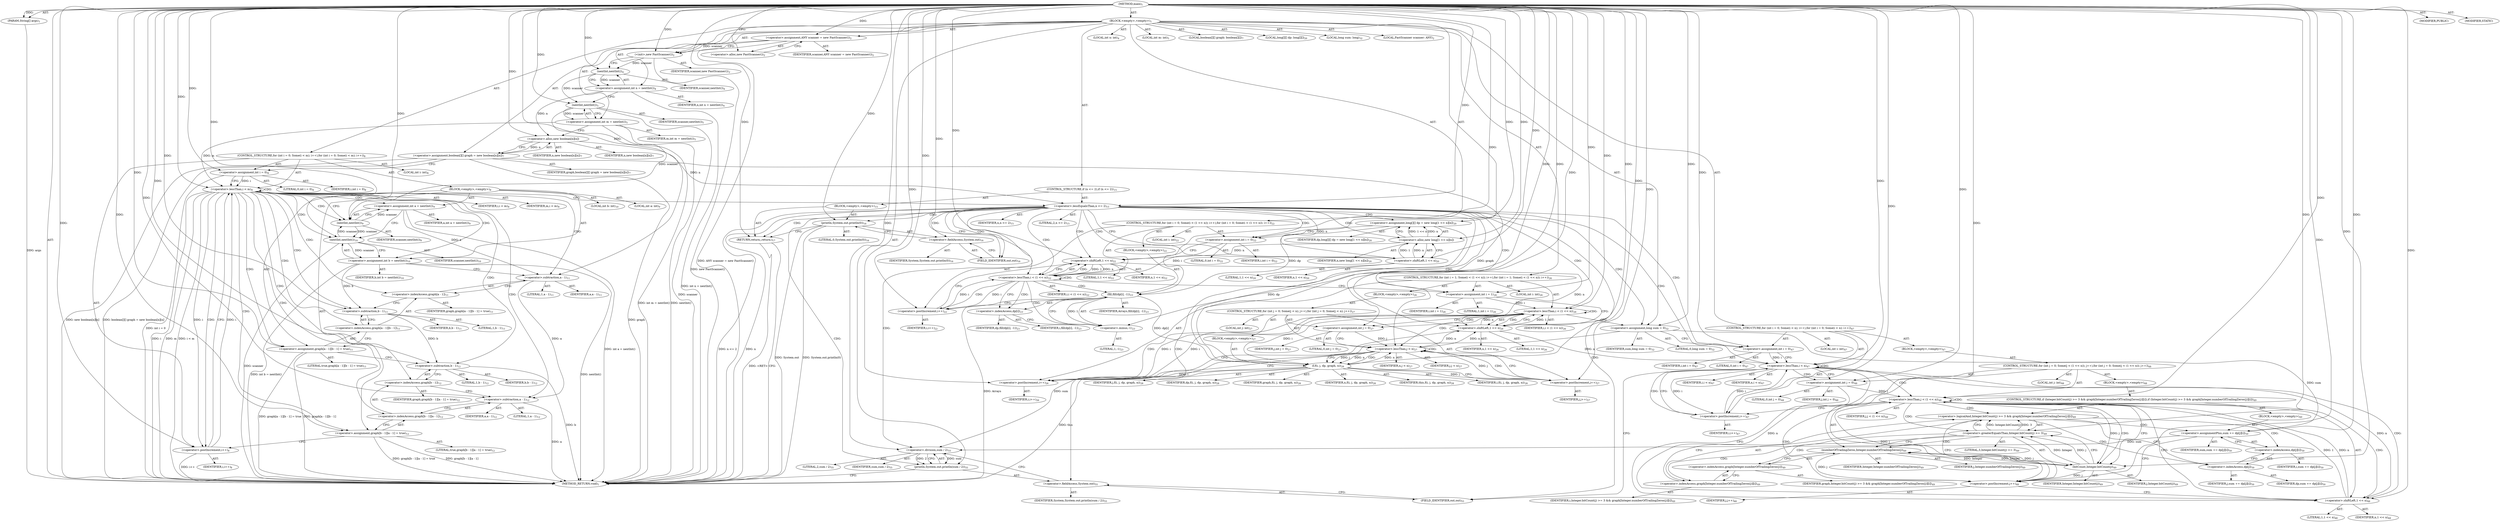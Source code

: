 digraph "main" {  
"19" [label = <(METHOD,main)<SUB>1</SUB>> ]
"20" [label = <(PARAM,String[] args)<SUB>1</SUB>> ]
"21" [label = <(BLOCK,&lt;empty&gt;,&lt;empty&gt;)<SUB>1</SUB>> ]
"4" [label = <(LOCAL,FastScanner scanner: ANY)<SUB>2</SUB>> ]
"22" [label = <(&lt;operator&gt;.assignment,ANY scanner = new FastScanner())<SUB>2</SUB>> ]
"23" [label = <(IDENTIFIER,scanner,ANY scanner = new FastScanner())<SUB>2</SUB>> ]
"24" [label = <(&lt;operator&gt;.alloc,new FastScanner())<SUB>2</SUB>> ]
"25" [label = <(&lt;init&gt;,new FastScanner())<SUB>2</SUB>> ]
"3" [label = <(IDENTIFIER,scanner,new FastScanner())<SUB>2</SUB>> ]
"26" [label = <(LOCAL,int n: int)<SUB>4</SUB>> ]
"27" [label = <(&lt;operator&gt;.assignment,int n = nextInt())<SUB>4</SUB>> ]
"28" [label = <(IDENTIFIER,n,int n = nextInt())<SUB>4</SUB>> ]
"29" [label = <(nextInt,nextInt())<SUB>4</SUB>> ]
"30" [label = <(IDENTIFIER,scanner,nextInt())<SUB>4</SUB>> ]
"31" [label = <(LOCAL,int m: int)<SUB>5</SUB>> ]
"32" [label = <(&lt;operator&gt;.assignment,int m = nextInt())<SUB>5</SUB>> ]
"33" [label = <(IDENTIFIER,m,int m = nextInt())<SUB>5</SUB>> ]
"34" [label = <(nextInt,nextInt())<SUB>5</SUB>> ]
"35" [label = <(IDENTIFIER,scanner,nextInt())<SUB>5</SUB>> ]
"36" [label = <(LOCAL,boolean[][] graph: boolean[][])<SUB>7</SUB>> ]
"37" [label = <(&lt;operator&gt;.assignment,boolean[][] graph = new boolean[n][n])<SUB>7</SUB>> ]
"38" [label = <(IDENTIFIER,graph,boolean[][] graph = new boolean[n][n])<SUB>7</SUB>> ]
"39" [label = <(&lt;operator&gt;.alloc,new boolean[n][n])> ]
"40" [label = <(IDENTIFIER,n,new boolean[n][n])<SUB>7</SUB>> ]
"41" [label = <(IDENTIFIER,n,new boolean[n][n])<SUB>7</SUB>> ]
"42" [label = <(CONTROL_STRUCTURE,for (int i = 0; Some(i &lt; m); i++),for (int i = 0; Some(i &lt; m); i++))<SUB>8</SUB>> ]
"43" [label = <(LOCAL,int i: int)<SUB>8</SUB>> ]
"44" [label = <(&lt;operator&gt;.assignment,int i = 0)<SUB>8</SUB>> ]
"45" [label = <(IDENTIFIER,i,int i = 0)<SUB>8</SUB>> ]
"46" [label = <(LITERAL,0,int i = 0)<SUB>8</SUB>> ]
"47" [label = <(&lt;operator&gt;.lessThan,i &lt; m)<SUB>8</SUB>> ]
"48" [label = <(IDENTIFIER,i,i &lt; m)<SUB>8</SUB>> ]
"49" [label = <(IDENTIFIER,m,i &lt; m)<SUB>8</SUB>> ]
"50" [label = <(&lt;operator&gt;.postIncrement,i++)<SUB>8</SUB>> ]
"51" [label = <(IDENTIFIER,i,i++)<SUB>8</SUB>> ]
"52" [label = <(BLOCK,&lt;empty&gt;,&lt;empty&gt;)<SUB>8</SUB>> ]
"53" [label = <(LOCAL,int a: int)<SUB>9</SUB>> ]
"54" [label = <(&lt;operator&gt;.assignment,int a = nextInt())<SUB>9</SUB>> ]
"55" [label = <(IDENTIFIER,a,int a = nextInt())<SUB>9</SUB>> ]
"56" [label = <(nextInt,nextInt())<SUB>9</SUB>> ]
"57" [label = <(IDENTIFIER,scanner,nextInt())<SUB>9</SUB>> ]
"58" [label = <(LOCAL,int b: int)<SUB>10</SUB>> ]
"59" [label = <(&lt;operator&gt;.assignment,int b = nextInt())<SUB>10</SUB>> ]
"60" [label = <(IDENTIFIER,b,int b = nextInt())<SUB>10</SUB>> ]
"61" [label = <(nextInt,nextInt())<SUB>10</SUB>> ]
"62" [label = <(IDENTIFIER,scanner,nextInt())<SUB>10</SUB>> ]
"63" [label = <(&lt;operator&gt;.assignment,graph[a - 1][b - 1] = true)<SUB>11</SUB>> ]
"64" [label = <(&lt;operator&gt;.indexAccess,graph[a - 1][b - 1])<SUB>11</SUB>> ]
"65" [label = <(&lt;operator&gt;.indexAccess,graph[a - 1])<SUB>11</SUB>> ]
"66" [label = <(IDENTIFIER,graph,graph[a - 1][b - 1] = true)<SUB>11</SUB>> ]
"67" [label = <(&lt;operator&gt;.subtraction,a - 1)<SUB>11</SUB>> ]
"68" [label = <(IDENTIFIER,a,a - 1)<SUB>11</SUB>> ]
"69" [label = <(LITERAL,1,a - 1)<SUB>11</SUB>> ]
"70" [label = <(&lt;operator&gt;.subtraction,b - 1)<SUB>11</SUB>> ]
"71" [label = <(IDENTIFIER,b,b - 1)<SUB>11</SUB>> ]
"72" [label = <(LITERAL,1,b - 1)<SUB>11</SUB>> ]
"73" [label = <(LITERAL,true,graph[a - 1][b - 1] = true)<SUB>11</SUB>> ]
"74" [label = <(&lt;operator&gt;.assignment,graph[b - 1][a - 1] = true)<SUB>12</SUB>> ]
"75" [label = <(&lt;operator&gt;.indexAccess,graph[b - 1][a - 1])<SUB>12</SUB>> ]
"76" [label = <(&lt;operator&gt;.indexAccess,graph[b - 1])<SUB>12</SUB>> ]
"77" [label = <(IDENTIFIER,graph,graph[b - 1][a - 1] = true)<SUB>12</SUB>> ]
"78" [label = <(&lt;operator&gt;.subtraction,b - 1)<SUB>12</SUB>> ]
"79" [label = <(IDENTIFIER,b,b - 1)<SUB>12</SUB>> ]
"80" [label = <(LITERAL,1,b - 1)<SUB>12</SUB>> ]
"81" [label = <(&lt;operator&gt;.subtraction,a - 1)<SUB>12</SUB>> ]
"82" [label = <(IDENTIFIER,a,a - 1)<SUB>12</SUB>> ]
"83" [label = <(LITERAL,1,a - 1)<SUB>12</SUB>> ]
"84" [label = <(LITERAL,true,graph[b - 1][a - 1] = true)<SUB>12</SUB>> ]
"85" [label = <(CONTROL_STRUCTURE,if (n &lt;= 2),if (n &lt;= 2))<SUB>15</SUB>> ]
"86" [label = <(&lt;operator&gt;.lessEqualsThan,n &lt;= 2)<SUB>15</SUB>> ]
"87" [label = <(IDENTIFIER,n,n &lt;= 2)<SUB>15</SUB>> ]
"88" [label = <(LITERAL,2,n &lt;= 2)<SUB>15</SUB>> ]
"89" [label = <(BLOCK,&lt;empty&gt;,&lt;empty&gt;)<SUB>15</SUB>> ]
"90" [label = <(println,System.out.println(0))<SUB>16</SUB>> ]
"91" [label = <(&lt;operator&gt;.fieldAccess,System.out)<SUB>16</SUB>> ]
"92" [label = <(IDENTIFIER,System,System.out.println(0))<SUB>16</SUB>> ]
"93" [label = <(FIELD_IDENTIFIER,out,out)<SUB>16</SUB>> ]
"94" [label = <(LITERAL,0,System.out.println(0))<SUB>16</SUB>> ]
"95" [label = <(RETURN,return;,return;)<SUB>17</SUB>> ]
"96" [label = <(LOCAL,long[][] dp: long[][])<SUB>20</SUB>> ]
"97" [label = <(&lt;operator&gt;.assignment,long[][] dp = new long[1 &lt;&lt; n][n])<SUB>20</SUB>> ]
"98" [label = <(IDENTIFIER,dp,long[][] dp = new long[1 &lt;&lt; n][n])<SUB>20</SUB>> ]
"99" [label = <(&lt;operator&gt;.alloc,new long[1 &lt;&lt; n][n])> ]
"100" [label = <(&lt;operator&gt;.shiftLeft,1 &lt;&lt; n)<SUB>20</SUB>> ]
"101" [label = <(LITERAL,1,1 &lt;&lt; n)<SUB>20</SUB>> ]
"102" [label = <(IDENTIFIER,n,1 &lt;&lt; n)<SUB>20</SUB>> ]
"103" [label = <(IDENTIFIER,n,new long[1 &lt;&lt; n][n])<SUB>20</SUB>> ]
"104" [label = <(CONTROL_STRUCTURE,for (int i = 0; Some(i &lt; (1 &lt;&lt; n)); i++),for (int i = 0; Some(i &lt; (1 &lt;&lt; n)); i++))<SUB>22</SUB>> ]
"105" [label = <(LOCAL,int i: int)<SUB>22</SUB>> ]
"106" [label = <(&lt;operator&gt;.assignment,int i = 0)<SUB>22</SUB>> ]
"107" [label = <(IDENTIFIER,i,int i = 0)<SUB>22</SUB>> ]
"108" [label = <(LITERAL,0,int i = 0)<SUB>22</SUB>> ]
"109" [label = <(&lt;operator&gt;.lessThan,i &lt; (1 &lt;&lt; n))<SUB>22</SUB>> ]
"110" [label = <(IDENTIFIER,i,i &lt; (1 &lt;&lt; n))<SUB>22</SUB>> ]
"111" [label = <(&lt;operator&gt;.shiftLeft,1 &lt;&lt; n)<SUB>22</SUB>> ]
"112" [label = <(LITERAL,1,1 &lt;&lt; n)<SUB>22</SUB>> ]
"113" [label = <(IDENTIFIER,n,1 &lt;&lt; n)<SUB>22</SUB>> ]
"114" [label = <(&lt;operator&gt;.postIncrement,i++)<SUB>22</SUB>> ]
"115" [label = <(IDENTIFIER,i,i++)<SUB>22</SUB>> ]
"116" [label = <(BLOCK,&lt;empty&gt;,&lt;empty&gt;)<SUB>22</SUB>> ]
"117" [label = <(fill,fill(dp[i], -1))<SUB>23</SUB>> ]
"118" [label = <(IDENTIFIER,Arrays,fill(dp[i], -1))<SUB>23</SUB>> ]
"119" [label = <(&lt;operator&gt;.indexAccess,dp[i])<SUB>23</SUB>> ]
"120" [label = <(IDENTIFIER,dp,fill(dp[i], -1))<SUB>23</SUB>> ]
"121" [label = <(IDENTIFIER,i,fill(dp[i], -1))<SUB>23</SUB>> ]
"122" [label = <(&lt;operator&gt;.minus,-1)<SUB>23</SUB>> ]
"123" [label = <(LITERAL,1,-1)<SUB>23</SUB>> ]
"124" [label = <(CONTROL_STRUCTURE,for (int i = 1; Some(i &lt; (1 &lt;&lt; n)); i++),for (int i = 1; Some(i &lt; (1 &lt;&lt; n)); i++))<SUB>26</SUB>> ]
"125" [label = <(LOCAL,int i: int)<SUB>26</SUB>> ]
"126" [label = <(&lt;operator&gt;.assignment,int i = 1)<SUB>26</SUB>> ]
"127" [label = <(IDENTIFIER,i,int i = 1)<SUB>26</SUB>> ]
"128" [label = <(LITERAL,1,int i = 1)<SUB>26</SUB>> ]
"129" [label = <(&lt;operator&gt;.lessThan,i &lt; (1 &lt;&lt; n))<SUB>26</SUB>> ]
"130" [label = <(IDENTIFIER,i,i &lt; (1 &lt;&lt; n))<SUB>26</SUB>> ]
"131" [label = <(&lt;operator&gt;.shiftLeft,1 &lt;&lt; n)<SUB>26</SUB>> ]
"132" [label = <(LITERAL,1,1 &lt;&lt; n)<SUB>26</SUB>> ]
"133" [label = <(IDENTIFIER,n,1 &lt;&lt; n)<SUB>26</SUB>> ]
"134" [label = <(&lt;operator&gt;.postIncrement,i++)<SUB>26</SUB>> ]
"135" [label = <(IDENTIFIER,i,i++)<SUB>26</SUB>> ]
"136" [label = <(BLOCK,&lt;empty&gt;,&lt;empty&gt;)<SUB>26</SUB>> ]
"137" [label = <(CONTROL_STRUCTURE,for (int j = 0; Some(j &lt; n); j++),for (int j = 0; Some(j &lt; n); j++))<SUB>27</SUB>> ]
"138" [label = <(LOCAL,int j: int)<SUB>27</SUB>> ]
"139" [label = <(&lt;operator&gt;.assignment,int j = 0)<SUB>27</SUB>> ]
"140" [label = <(IDENTIFIER,j,int j = 0)<SUB>27</SUB>> ]
"141" [label = <(LITERAL,0,int j = 0)<SUB>27</SUB>> ]
"142" [label = <(&lt;operator&gt;.lessThan,j &lt; n)<SUB>27</SUB>> ]
"143" [label = <(IDENTIFIER,j,j &lt; n)<SUB>27</SUB>> ]
"144" [label = <(IDENTIFIER,n,j &lt; n)<SUB>27</SUB>> ]
"145" [label = <(&lt;operator&gt;.postIncrement,j++)<SUB>27</SUB>> ]
"146" [label = <(IDENTIFIER,j,j++)<SUB>27</SUB>> ]
"147" [label = <(BLOCK,&lt;empty&gt;,&lt;empty&gt;)<SUB>27</SUB>> ]
"148" [label = <(f,f(i, j, dp, graph, n))<SUB>28</SUB>> ]
"149" [label = <(IDENTIFIER,this,f(i, j, dp, graph, n))<SUB>28</SUB>> ]
"150" [label = <(IDENTIFIER,i,f(i, j, dp, graph, n))<SUB>28</SUB>> ]
"151" [label = <(IDENTIFIER,j,f(i, j, dp, graph, n))<SUB>28</SUB>> ]
"152" [label = <(IDENTIFIER,dp,f(i, j, dp, graph, n))<SUB>28</SUB>> ]
"153" [label = <(IDENTIFIER,graph,f(i, j, dp, graph, n))<SUB>28</SUB>> ]
"154" [label = <(IDENTIFIER,n,f(i, j, dp, graph, n))<SUB>28</SUB>> ]
"155" [label = <(LOCAL,long sum: long)<SUB>32</SUB>> ]
"156" [label = <(&lt;operator&gt;.assignment,long sum = 0)<SUB>32</SUB>> ]
"157" [label = <(IDENTIFIER,sum,long sum = 0)<SUB>32</SUB>> ]
"158" [label = <(LITERAL,0,long sum = 0)<SUB>32</SUB>> ]
"159" [label = <(CONTROL_STRUCTURE,for (int i = 0; Some(i &lt; n); i++),for (int i = 0; Some(i &lt; n); i++))<SUB>47</SUB>> ]
"160" [label = <(LOCAL,int i: int)<SUB>47</SUB>> ]
"161" [label = <(&lt;operator&gt;.assignment,int i = 0)<SUB>47</SUB>> ]
"162" [label = <(IDENTIFIER,i,int i = 0)<SUB>47</SUB>> ]
"163" [label = <(LITERAL,0,int i = 0)<SUB>47</SUB>> ]
"164" [label = <(&lt;operator&gt;.lessThan,i &lt; n)<SUB>47</SUB>> ]
"165" [label = <(IDENTIFIER,i,i &lt; n)<SUB>47</SUB>> ]
"166" [label = <(IDENTIFIER,n,i &lt; n)<SUB>47</SUB>> ]
"167" [label = <(&lt;operator&gt;.postIncrement,i++)<SUB>47</SUB>> ]
"168" [label = <(IDENTIFIER,i,i++)<SUB>47</SUB>> ]
"169" [label = <(BLOCK,&lt;empty&gt;,&lt;empty&gt;)<SUB>47</SUB>> ]
"170" [label = <(CONTROL_STRUCTURE,for (int j = 0; Some(j &lt; (1 &lt;&lt; n)); j++),for (int j = 0; Some(j &lt; (1 &lt;&lt; n)); j++))<SUB>48</SUB>> ]
"171" [label = <(LOCAL,int j: int)<SUB>48</SUB>> ]
"172" [label = <(&lt;operator&gt;.assignment,int j = 0)<SUB>48</SUB>> ]
"173" [label = <(IDENTIFIER,j,int j = 0)<SUB>48</SUB>> ]
"174" [label = <(LITERAL,0,int j = 0)<SUB>48</SUB>> ]
"175" [label = <(&lt;operator&gt;.lessThan,j &lt; (1 &lt;&lt; n))<SUB>48</SUB>> ]
"176" [label = <(IDENTIFIER,j,j &lt; (1 &lt;&lt; n))<SUB>48</SUB>> ]
"177" [label = <(&lt;operator&gt;.shiftLeft,1 &lt;&lt; n)<SUB>48</SUB>> ]
"178" [label = <(LITERAL,1,1 &lt;&lt; n)<SUB>48</SUB>> ]
"179" [label = <(IDENTIFIER,n,1 &lt;&lt; n)<SUB>48</SUB>> ]
"180" [label = <(&lt;operator&gt;.postIncrement,j++)<SUB>48</SUB>> ]
"181" [label = <(IDENTIFIER,j,j++)<SUB>48</SUB>> ]
"182" [label = <(BLOCK,&lt;empty&gt;,&lt;empty&gt;)<SUB>48</SUB>> ]
"183" [label = <(CONTROL_STRUCTURE,if (Integer.bitCount(j) &gt;= 3 &amp;&amp; graph[Integer.numberOfTrailingZeros(j)][i]),if (Integer.bitCount(j) &gt;= 3 &amp;&amp; graph[Integer.numberOfTrailingZeros(j)][i]))<SUB>49</SUB>> ]
"184" [label = <(&lt;operator&gt;.logicalAnd,Integer.bitCount(j) &gt;= 3 &amp;&amp; graph[Integer.numberOfTrailingZeros(j)][i])<SUB>49</SUB>> ]
"185" [label = <(&lt;operator&gt;.greaterEqualsThan,Integer.bitCount(j) &gt;= 3)<SUB>49</SUB>> ]
"186" [label = <(bitCount,Integer.bitCount(j))<SUB>49</SUB>> ]
"187" [label = <(IDENTIFIER,Integer,Integer.bitCount(j))<SUB>49</SUB>> ]
"188" [label = <(IDENTIFIER,j,Integer.bitCount(j))<SUB>49</SUB>> ]
"189" [label = <(LITERAL,3,Integer.bitCount(j) &gt;= 3)<SUB>49</SUB>> ]
"190" [label = <(&lt;operator&gt;.indexAccess,graph[Integer.numberOfTrailingZeros(j)][i])<SUB>49</SUB>> ]
"191" [label = <(&lt;operator&gt;.indexAccess,graph[Integer.numberOfTrailingZeros(j)])<SUB>49</SUB>> ]
"192" [label = <(IDENTIFIER,graph,Integer.bitCount(j) &gt;= 3 &amp;&amp; graph[Integer.numberOfTrailingZeros(j)][i])<SUB>49</SUB>> ]
"193" [label = <(numberOfTrailingZeros,Integer.numberOfTrailingZeros(j))<SUB>49</SUB>> ]
"194" [label = <(IDENTIFIER,Integer,Integer.numberOfTrailingZeros(j))<SUB>49</SUB>> ]
"195" [label = <(IDENTIFIER,j,Integer.numberOfTrailingZeros(j))<SUB>49</SUB>> ]
"196" [label = <(IDENTIFIER,i,Integer.bitCount(j) &gt;= 3 &amp;&amp; graph[Integer.numberOfTrailingZeros(j)][i])<SUB>49</SUB>> ]
"197" [label = <(BLOCK,&lt;empty&gt;,&lt;empty&gt;)<SUB>49</SUB>> ]
"198" [label = <(&lt;operator&gt;.assignmentPlus,sum += dp[j][i])<SUB>50</SUB>> ]
"199" [label = <(IDENTIFIER,sum,sum += dp[j][i])<SUB>50</SUB>> ]
"200" [label = <(&lt;operator&gt;.indexAccess,dp[j][i])<SUB>50</SUB>> ]
"201" [label = <(&lt;operator&gt;.indexAccess,dp[j])<SUB>50</SUB>> ]
"202" [label = <(IDENTIFIER,dp,sum += dp[j][i])<SUB>50</SUB>> ]
"203" [label = <(IDENTIFIER,j,sum += dp[j][i])<SUB>50</SUB>> ]
"204" [label = <(IDENTIFIER,i,sum += dp[j][i])<SUB>50</SUB>> ]
"205" [label = <(println,System.out.println(sum / 2))<SUB>55</SUB>> ]
"206" [label = <(&lt;operator&gt;.fieldAccess,System.out)<SUB>55</SUB>> ]
"207" [label = <(IDENTIFIER,System,System.out.println(sum / 2))<SUB>55</SUB>> ]
"208" [label = <(FIELD_IDENTIFIER,out,out)<SUB>55</SUB>> ]
"209" [label = <(&lt;operator&gt;.division,sum / 2)<SUB>55</SUB>> ]
"210" [label = <(IDENTIFIER,sum,sum / 2)<SUB>55</SUB>> ]
"211" [label = <(LITERAL,2,sum / 2)<SUB>55</SUB>> ]
"212" [label = <(MODIFIER,PUBLIC)> ]
"213" [label = <(MODIFIER,STATIC)> ]
"214" [label = <(METHOD_RETURN,void)<SUB>1</SUB>> ]
  "19" -> "20"  [ label = "AST: "] 
  "19" -> "21"  [ label = "AST: "] 
  "19" -> "212"  [ label = "AST: "] 
  "19" -> "213"  [ label = "AST: "] 
  "19" -> "214"  [ label = "AST: "] 
  "21" -> "4"  [ label = "AST: "] 
  "21" -> "22"  [ label = "AST: "] 
  "21" -> "25"  [ label = "AST: "] 
  "21" -> "26"  [ label = "AST: "] 
  "21" -> "27"  [ label = "AST: "] 
  "21" -> "31"  [ label = "AST: "] 
  "21" -> "32"  [ label = "AST: "] 
  "21" -> "36"  [ label = "AST: "] 
  "21" -> "37"  [ label = "AST: "] 
  "21" -> "42"  [ label = "AST: "] 
  "21" -> "85"  [ label = "AST: "] 
  "21" -> "96"  [ label = "AST: "] 
  "21" -> "97"  [ label = "AST: "] 
  "21" -> "104"  [ label = "AST: "] 
  "21" -> "124"  [ label = "AST: "] 
  "21" -> "155"  [ label = "AST: "] 
  "21" -> "156"  [ label = "AST: "] 
  "21" -> "159"  [ label = "AST: "] 
  "21" -> "205"  [ label = "AST: "] 
  "22" -> "23"  [ label = "AST: "] 
  "22" -> "24"  [ label = "AST: "] 
  "25" -> "3"  [ label = "AST: "] 
  "27" -> "28"  [ label = "AST: "] 
  "27" -> "29"  [ label = "AST: "] 
  "29" -> "30"  [ label = "AST: "] 
  "32" -> "33"  [ label = "AST: "] 
  "32" -> "34"  [ label = "AST: "] 
  "34" -> "35"  [ label = "AST: "] 
  "37" -> "38"  [ label = "AST: "] 
  "37" -> "39"  [ label = "AST: "] 
  "39" -> "40"  [ label = "AST: "] 
  "39" -> "41"  [ label = "AST: "] 
  "42" -> "43"  [ label = "AST: "] 
  "42" -> "44"  [ label = "AST: "] 
  "42" -> "47"  [ label = "AST: "] 
  "42" -> "50"  [ label = "AST: "] 
  "42" -> "52"  [ label = "AST: "] 
  "44" -> "45"  [ label = "AST: "] 
  "44" -> "46"  [ label = "AST: "] 
  "47" -> "48"  [ label = "AST: "] 
  "47" -> "49"  [ label = "AST: "] 
  "50" -> "51"  [ label = "AST: "] 
  "52" -> "53"  [ label = "AST: "] 
  "52" -> "54"  [ label = "AST: "] 
  "52" -> "58"  [ label = "AST: "] 
  "52" -> "59"  [ label = "AST: "] 
  "52" -> "63"  [ label = "AST: "] 
  "52" -> "74"  [ label = "AST: "] 
  "54" -> "55"  [ label = "AST: "] 
  "54" -> "56"  [ label = "AST: "] 
  "56" -> "57"  [ label = "AST: "] 
  "59" -> "60"  [ label = "AST: "] 
  "59" -> "61"  [ label = "AST: "] 
  "61" -> "62"  [ label = "AST: "] 
  "63" -> "64"  [ label = "AST: "] 
  "63" -> "73"  [ label = "AST: "] 
  "64" -> "65"  [ label = "AST: "] 
  "64" -> "70"  [ label = "AST: "] 
  "65" -> "66"  [ label = "AST: "] 
  "65" -> "67"  [ label = "AST: "] 
  "67" -> "68"  [ label = "AST: "] 
  "67" -> "69"  [ label = "AST: "] 
  "70" -> "71"  [ label = "AST: "] 
  "70" -> "72"  [ label = "AST: "] 
  "74" -> "75"  [ label = "AST: "] 
  "74" -> "84"  [ label = "AST: "] 
  "75" -> "76"  [ label = "AST: "] 
  "75" -> "81"  [ label = "AST: "] 
  "76" -> "77"  [ label = "AST: "] 
  "76" -> "78"  [ label = "AST: "] 
  "78" -> "79"  [ label = "AST: "] 
  "78" -> "80"  [ label = "AST: "] 
  "81" -> "82"  [ label = "AST: "] 
  "81" -> "83"  [ label = "AST: "] 
  "85" -> "86"  [ label = "AST: "] 
  "85" -> "89"  [ label = "AST: "] 
  "86" -> "87"  [ label = "AST: "] 
  "86" -> "88"  [ label = "AST: "] 
  "89" -> "90"  [ label = "AST: "] 
  "89" -> "95"  [ label = "AST: "] 
  "90" -> "91"  [ label = "AST: "] 
  "90" -> "94"  [ label = "AST: "] 
  "91" -> "92"  [ label = "AST: "] 
  "91" -> "93"  [ label = "AST: "] 
  "97" -> "98"  [ label = "AST: "] 
  "97" -> "99"  [ label = "AST: "] 
  "99" -> "100"  [ label = "AST: "] 
  "99" -> "103"  [ label = "AST: "] 
  "100" -> "101"  [ label = "AST: "] 
  "100" -> "102"  [ label = "AST: "] 
  "104" -> "105"  [ label = "AST: "] 
  "104" -> "106"  [ label = "AST: "] 
  "104" -> "109"  [ label = "AST: "] 
  "104" -> "114"  [ label = "AST: "] 
  "104" -> "116"  [ label = "AST: "] 
  "106" -> "107"  [ label = "AST: "] 
  "106" -> "108"  [ label = "AST: "] 
  "109" -> "110"  [ label = "AST: "] 
  "109" -> "111"  [ label = "AST: "] 
  "111" -> "112"  [ label = "AST: "] 
  "111" -> "113"  [ label = "AST: "] 
  "114" -> "115"  [ label = "AST: "] 
  "116" -> "117"  [ label = "AST: "] 
  "117" -> "118"  [ label = "AST: "] 
  "117" -> "119"  [ label = "AST: "] 
  "117" -> "122"  [ label = "AST: "] 
  "119" -> "120"  [ label = "AST: "] 
  "119" -> "121"  [ label = "AST: "] 
  "122" -> "123"  [ label = "AST: "] 
  "124" -> "125"  [ label = "AST: "] 
  "124" -> "126"  [ label = "AST: "] 
  "124" -> "129"  [ label = "AST: "] 
  "124" -> "134"  [ label = "AST: "] 
  "124" -> "136"  [ label = "AST: "] 
  "126" -> "127"  [ label = "AST: "] 
  "126" -> "128"  [ label = "AST: "] 
  "129" -> "130"  [ label = "AST: "] 
  "129" -> "131"  [ label = "AST: "] 
  "131" -> "132"  [ label = "AST: "] 
  "131" -> "133"  [ label = "AST: "] 
  "134" -> "135"  [ label = "AST: "] 
  "136" -> "137"  [ label = "AST: "] 
  "137" -> "138"  [ label = "AST: "] 
  "137" -> "139"  [ label = "AST: "] 
  "137" -> "142"  [ label = "AST: "] 
  "137" -> "145"  [ label = "AST: "] 
  "137" -> "147"  [ label = "AST: "] 
  "139" -> "140"  [ label = "AST: "] 
  "139" -> "141"  [ label = "AST: "] 
  "142" -> "143"  [ label = "AST: "] 
  "142" -> "144"  [ label = "AST: "] 
  "145" -> "146"  [ label = "AST: "] 
  "147" -> "148"  [ label = "AST: "] 
  "148" -> "149"  [ label = "AST: "] 
  "148" -> "150"  [ label = "AST: "] 
  "148" -> "151"  [ label = "AST: "] 
  "148" -> "152"  [ label = "AST: "] 
  "148" -> "153"  [ label = "AST: "] 
  "148" -> "154"  [ label = "AST: "] 
  "156" -> "157"  [ label = "AST: "] 
  "156" -> "158"  [ label = "AST: "] 
  "159" -> "160"  [ label = "AST: "] 
  "159" -> "161"  [ label = "AST: "] 
  "159" -> "164"  [ label = "AST: "] 
  "159" -> "167"  [ label = "AST: "] 
  "159" -> "169"  [ label = "AST: "] 
  "161" -> "162"  [ label = "AST: "] 
  "161" -> "163"  [ label = "AST: "] 
  "164" -> "165"  [ label = "AST: "] 
  "164" -> "166"  [ label = "AST: "] 
  "167" -> "168"  [ label = "AST: "] 
  "169" -> "170"  [ label = "AST: "] 
  "170" -> "171"  [ label = "AST: "] 
  "170" -> "172"  [ label = "AST: "] 
  "170" -> "175"  [ label = "AST: "] 
  "170" -> "180"  [ label = "AST: "] 
  "170" -> "182"  [ label = "AST: "] 
  "172" -> "173"  [ label = "AST: "] 
  "172" -> "174"  [ label = "AST: "] 
  "175" -> "176"  [ label = "AST: "] 
  "175" -> "177"  [ label = "AST: "] 
  "177" -> "178"  [ label = "AST: "] 
  "177" -> "179"  [ label = "AST: "] 
  "180" -> "181"  [ label = "AST: "] 
  "182" -> "183"  [ label = "AST: "] 
  "183" -> "184"  [ label = "AST: "] 
  "183" -> "197"  [ label = "AST: "] 
  "184" -> "185"  [ label = "AST: "] 
  "184" -> "190"  [ label = "AST: "] 
  "185" -> "186"  [ label = "AST: "] 
  "185" -> "189"  [ label = "AST: "] 
  "186" -> "187"  [ label = "AST: "] 
  "186" -> "188"  [ label = "AST: "] 
  "190" -> "191"  [ label = "AST: "] 
  "190" -> "196"  [ label = "AST: "] 
  "191" -> "192"  [ label = "AST: "] 
  "191" -> "193"  [ label = "AST: "] 
  "193" -> "194"  [ label = "AST: "] 
  "193" -> "195"  [ label = "AST: "] 
  "197" -> "198"  [ label = "AST: "] 
  "198" -> "199"  [ label = "AST: "] 
  "198" -> "200"  [ label = "AST: "] 
  "200" -> "201"  [ label = "AST: "] 
  "200" -> "204"  [ label = "AST: "] 
  "201" -> "202"  [ label = "AST: "] 
  "201" -> "203"  [ label = "AST: "] 
  "205" -> "206"  [ label = "AST: "] 
  "205" -> "209"  [ label = "AST: "] 
  "206" -> "207"  [ label = "AST: "] 
  "206" -> "208"  [ label = "AST: "] 
  "209" -> "210"  [ label = "AST: "] 
  "209" -> "211"  [ label = "AST: "] 
  "22" -> "25"  [ label = "CFG: "] 
  "25" -> "29"  [ label = "CFG: "] 
  "27" -> "34"  [ label = "CFG: "] 
  "32" -> "39"  [ label = "CFG: "] 
  "37" -> "44"  [ label = "CFG: "] 
  "97" -> "106"  [ label = "CFG: "] 
  "156" -> "161"  [ label = "CFG: "] 
  "205" -> "214"  [ label = "CFG: "] 
  "24" -> "22"  [ label = "CFG: "] 
  "29" -> "27"  [ label = "CFG: "] 
  "34" -> "32"  [ label = "CFG: "] 
  "39" -> "37"  [ label = "CFG: "] 
  "44" -> "47"  [ label = "CFG: "] 
  "47" -> "56"  [ label = "CFG: "] 
  "47" -> "86"  [ label = "CFG: "] 
  "50" -> "47"  [ label = "CFG: "] 
  "86" -> "93"  [ label = "CFG: "] 
  "86" -> "100"  [ label = "CFG: "] 
  "99" -> "97"  [ label = "CFG: "] 
  "106" -> "111"  [ label = "CFG: "] 
  "109" -> "119"  [ label = "CFG: "] 
  "109" -> "126"  [ label = "CFG: "] 
  "114" -> "111"  [ label = "CFG: "] 
  "126" -> "131"  [ label = "CFG: "] 
  "129" -> "139"  [ label = "CFG: "] 
  "129" -> "156"  [ label = "CFG: "] 
  "134" -> "131"  [ label = "CFG: "] 
  "161" -> "164"  [ label = "CFG: "] 
  "164" -> "172"  [ label = "CFG: "] 
  "164" -> "208"  [ label = "CFG: "] 
  "167" -> "164"  [ label = "CFG: "] 
  "206" -> "209"  [ label = "CFG: "] 
  "209" -> "205"  [ label = "CFG: "] 
  "54" -> "61"  [ label = "CFG: "] 
  "59" -> "67"  [ label = "CFG: "] 
  "63" -> "78"  [ label = "CFG: "] 
  "74" -> "50"  [ label = "CFG: "] 
  "90" -> "95"  [ label = "CFG: "] 
  "95" -> "214"  [ label = "CFG: "] 
  "100" -> "99"  [ label = "CFG: "] 
  "111" -> "109"  [ label = "CFG: "] 
  "117" -> "114"  [ label = "CFG: "] 
  "131" -> "129"  [ label = "CFG: "] 
  "208" -> "206"  [ label = "CFG: "] 
  "56" -> "54"  [ label = "CFG: "] 
  "61" -> "59"  [ label = "CFG: "] 
  "64" -> "63"  [ label = "CFG: "] 
  "75" -> "74"  [ label = "CFG: "] 
  "91" -> "90"  [ label = "CFG: "] 
  "119" -> "122"  [ label = "CFG: "] 
  "122" -> "117"  [ label = "CFG: "] 
  "139" -> "142"  [ label = "CFG: "] 
  "142" -> "148"  [ label = "CFG: "] 
  "142" -> "134"  [ label = "CFG: "] 
  "145" -> "142"  [ label = "CFG: "] 
  "172" -> "177"  [ label = "CFG: "] 
  "175" -> "186"  [ label = "CFG: "] 
  "175" -> "167"  [ label = "CFG: "] 
  "180" -> "177"  [ label = "CFG: "] 
  "65" -> "70"  [ label = "CFG: "] 
  "70" -> "64"  [ label = "CFG: "] 
  "76" -> "81"  [ label = "CFG: "] 
  "81" -> "75"  [ label = "CFG: "] 
  "93" -> "91"  [ label = "CFG: "] 
  "148" -> "145"  [ label = "CFG: "] 
  "177" -> "175"  [ label = "CFG: "] 
  "67" -> "65"  [ label = "CFG: "] 
  "78" -> "76"  [ label = "CFG: "] 
  "184" -> "201"  [ label = "CFG: "] 
  "184" -> "180"  [ label = "CFG: "] 
  "185" -> "184"  [ label = "CFG: "] 
  "185" -> "193"  [ label = "CFG: "] 
  "190" -> "184"  [ label = "CFG: "] 
  "198" -> "180"  [ label = "CFG: "] 
  "186" -> "185"  [ label = "CFG: "] 
  "191" -> "190"  [ label = "CFG: "] 
  "200" -> "198"  [ label = "CFG: "] 
  "193" -> "191"  [ label = "CFG: "] 
  "201" -> "200"  [ label = "CFG: "] 
  "19" -> "24"  [ label = "CFG: "] 
  "95" -> "214"  [ label = "DDG: &lt;RET&gt;"] 
  "20" -> "214"  [ label = "DDG: args"] 
  "22" -> "214"  [ label = "DDG: ANY scanner = new FastScanner()"] 
  "25" -> "214"  [ label = "DDG: new FastScanner()"] 
  "27" -> "214"  [ label = "DDG: int n = nextInt()"] 
  "34" -> "214"  [ label = "DDG: scanner"] 
  "32" -> "214"  [ label = "DDG: nextInt()"] 
  "32" -> "214"  [ label = "DDG: int m = nextInt()"] 
  "37" -> "214"  [ label = "DDG: graph"] 
  "37" -> "214"  [ label = "DDG: new boolean[n][n]"] 
  "37" -> "214"  [ label = "DDG: boolean[][] graph = new boolean[n][n]"] 
  "44" -> "214"  [ label = "DDG: int i = 0"] 
  "47" -> "214"  [ label = "DDG: i"] 
  "47" -> "214"  [ label = "DDG: m"] 
  "47" -> "214"  [ label = "DDG: i &lt; m"] 
  "86" -> "214"  [ label = "DDG: n"] 
  "86" -> "214"  [ label = "DDG: n &lt;= 2"] 
  "90" -> "214"  [ label = "DDG: System.out"] 
  "90" -> "214"  [ label = "DDG: System.out.println(0)"] 
  "54" -> "214"  [ label = "DDG: int a = nextInt()"] 
  "61" -> "214"  [ label = "DDG: scanner"] 
  "59" -> "214"  [ label = "DDG: nextInt()"] 
  "59" -> "214"  [ label = "DDG: int b = nextInt()"] 
  "63" -> "214"  [ label = "DDG: graph[a - 1][b - 1]"] 
  "63" -> "214"  [ label = "DDG: graph[a - 1][b - 1] = true"] 
  "78" -> "214"  [ label = "DDG: b"] 
  "81" -> "214"  [ label = "DDG: a"] 
  "74" -> "214"  [ label = "DDG: graph[b - 1][a - 1]"] 
  "74" -> "214"  [ label = "DDG: graph[b - 1][a - 1] = true"] 
  "50" -> "214"  [ label = "DDG: i++"] 
  "148" -> "214"  [ label = "DDG: this"] 
  "117" -> "214"  [ label = "DDG: Arrays"] 
  "19" -> "20"  [ label = "DDG: "] 
  "19" -> "22"  [ label = "DDG: "] 
  "29" -> "27"  [ label = "DDG: scanner"] 
  "34" -> "32"  [ label = "DDG: scanner"] 
  "39" -> "37"  [ label = "DDG: n"] 
  "99" -> "97"  [ label = "DDG: 1 &lt;&lt; n"] 
  "99" -> "97"  [ label = "DDG: n"] 
  "19" -> "156"  [ label = "DDG: "] 
  "22" -> "25"  [ label = "DDG: scanner"] 
  "19" -> "25"  [ label = "DDG: "] 
  "19" -> "44"  [ label = "DDG: "] 
  "19" -> "106"  [ label = "DDG: "] 
  "19" -> "126"  [ label = "DDG: "] 
  "19" -> "161"  [ label = "DDG: "] 
  "209" -> "205"  [ label = "DDG: sum"] 
  "209" -> "205"  [ label = "DDG: 2"] 
  "25" -> "29"  [ label = "DDG: scanner"] 
  "19" -> "29"  [ label = "DDG: "] 
  "29" -> "34"  [ label = "DDG: scanner"] 
  "19" -> "34"  [ label = "DDG: "] 
  "27" -> "39"  [ label = "DDG: n"] 
  "19" -> "39"  [ label = "DDG: "] 
  "44" -> "47"  [ label = "DDG: i"] 
  "50" -> "47"  [ label = "DDG: i"] 
  "19" -> "47"  [ label = "DDG: "] 
  "32" -> "47"  [ label = "DDG: m"] 
  "47" -> "50"  [ label = "DDG: i"] 
  "19" -> "50"  [ label = "DDG: "] 
  "56" -> "54"  [ label = "DDG: scanner"] 
  "61" -> "59"  [ label = "DDG: scanner"] 
  "19" -> "63"  [ label = "DDG: "] 
  "19" -> "74"  [ label = "DDG: "] 
  "39" -> "86"  [ label = "DDG: n"] 
  "19" -> "86"  [ label = "DDG: "] 
  "19" -> "95"  [ label = "DDG: "] 
  "100" -> "99"  [ label = "DDG: 1"] 
  "100" -> "99"  [ label = "DDG: n"] 
  "19" -> "99"  [ label = "DDG: "] 
  "106" -> "109"  [ label = "DDG: i"] 
  "114" -> "109"  [ label = "DDG: i"] 
  "19" -> "109"  [ label = "DDG: "] 
  "111" -> "109"  [ label = "DDG: 1"] 
  "111" -> "109"  [ label = "DDG: n"] 
  "109" -> "114"  [ label = "DDG: i"] 
  "19" -> "114"  [ label = "DDG: "] 
  "126" -> "129"  [ label = "DDG: i"] 
  "134" -> "129"  [ label = "DDG: i"] 
  "19" -> "129"  [ label = "DDG: "] 
  "131" -> "129"  [ label = "DDG: 1"] 
  "131" -> "129"  [ label = "DDG: n"] 
  "129" -> "134"  [ label = "DDG: i"] 
  "148" -> "134"  [ label = "DDG: i"] 
  "19" -> "134"  [ label = "DDG: "] 
  "161" -> "164"  [ label = "DDG: i"] 
  "167" -> "164"  [ label = "DDG: i"] 
  "19" -> "164"  [ label = "DDG: "] 
  "131" -> "164"  [ label = "DDG: n"] 
  "177" -> "164"  [ label = "DDG: n"] 
  "164" -> "167"  [ label = "DDG: i"] 
  "19" -> "167"  [ label = "DDG: "] 
  "156" -> "209"  [ label = "DDG: sum"] 
  "198" -> "209"  [ label = "DDG: sum"] 
  "19" -> "209"  [ label = "DDG: "] 
  "19" -> "90"  [ label = "DDG: "] 
  "19" -> "100"  [ label = "DDG: "] 
  "86" -> "100"  [ label = "DDG: n"] 
  "19" -> "111"  [ label = "DDG: "] 
  "99" -> "111"  [ label = "DDG: n"] 
  "19" -> "117"  [ label = "DDG: "] 
  "97" -> "117"  [ label = "DDG: dp"] 
  "122" -> "117"  [ label = "DDG: 1"] 
  "19" -> "131"  [ label = "DDG: "] 
  "111" -> "131"  [ label = "DDG: n"] 
  "142" -> "131"  [ label = "DDG: n"] 
  "19" -> "139"  [ label = "DDG: "] 
  "19" -> "172"  [ label = "DDG: "] 
  "34" -> "56"  [ label = "DDG: scanner"] 
  "61" -> "56"  [ label = "DDG: scanner"] 
  "19" -> "56"  [ label = "DDG: "] 
  "56" -> "61"  [ label = "DDG: scanner"] 
  "19" -> "61"  [ label = "DDG: "] 
  "19" -> "122"  [ label = "DDG: "] 
  "139" -> "142"  [ label = "DDG: j"] 
  "145" -> "142"  [ label = "DDG: j"] 
  "19" -> "142"  [ label = "DDG: "] 
  "131" -> "142"  [ label = "DDG: n"] 
  "148" -> "142"  [ label = "DDG: n"] 
  "148" -> "145"  [ label = "DDG: j"] 
  "19" -> "145"  [ label = "DDG: "] 
  "172" -> "175"  [ label = "DDG: j"] 
  "180" -> "175"  [ label = "DDG: j"] 
  "19" -> "175"  [ label = "DDG: "] 
  "177" -> "175"  [ label = "DDG: 1"] 
  "177" -> "175"  [ label = "DDG: n"] 
  "186" -> "180"  [ label = "DDG: j"] 
  "193" -> "180"  [ label = "DDG: j"] 
  "19" -> "180"  [ label = "DDG: "] 
  "59" -> "70"  [ label = "DDG: b"] 
  "19" -> "70"  [ label = "DDG: "] 
  "67" -> "81"  [ label = "DDG: a"] 
  "19" -> "81"  [ label = "DDG: "] 
  "19" -> "148"  [ label = "DDG: "] 
  "129" -> "148"  [ label = "DDG: i"] 
  "142" -> "148"  [ label = "DDG: j"] 
  "97" -> "148"  [ label = "DDG: dp"] 
  "117" -> "148"  [ label = "DDG: dp[i]"] 
  "37" -> "148"  [ label = "DDG: graph"] 
  "142" -> "148"  [ label = "DDG: n"] 
  "19" -> "177"  [ label = "DDG: "] 
  "164" -> "177"  [ label = "DDG: n"] 
  "54" -> "67"  [ label = "DDG: a"] 
  "19" -> "67"  [ label = "DDG: "] 
  "70" -> "78"  [ label = "DDG: b"] 
  "19" -> "78"  [ label = "DDG: "] 
  "185" -> "184"  [ label = "DDG: Integer.bitCount(j)"] 
  "185" -> "184"  [ label = "DDG: 3"] 
  "186" -> "185"  [ label = "DDG: Integer"] 
  "186" -> "185"  [ label = "DDG: j"] 
  "19" -> "185"  [ label = "DDG: "] 
  "156" -> "198"  [ label = "DDG: sum"] 
  "19" -> "198"  [ label = "DDG: "] 
  "193" -> "186"  [ label = "DDG: Integer"] 
  "19" -> "186"  [ label = "DDG: "] 
  "175" -> "186"  [ label = "DDG: j"] 
  "186" -> "193"  [ label = "DDG: Integer"] 
  "19" -> "193"  [ label = "DDG: "] 
  "186" -> "193"  [ label = "DDG: j"] 
  "47" -> "64"  [ label = "CDG: "] 
  "47" -> "75"  [ label = "CDG: "] 
  "47" -> "81"  [ label = "CDG: "] 
  "47" -> "56"  [ label = "CDG: "] 
  "47" -> "67"  [ label = "CDG: "] 
  "47" -> "74"  [ label = "CDG: "] 
  "47" -> "76"  [ label = "CDG: "] 
  "47" -> "50"  [ label = "CDG: "] 
  "47" -> "59"  [ label = "CDG: "] 
  "47" -> "54"  [ label = "CDG: "] 
  "47" -> "61"  [ label = "CDG: "] 
  "47" -> "70"  [ label = "CDG: "] 
  "47" -> "47"  [ label = "CDG: "] 
  "47" -> "65"  [ label = "CDG: "] 
  "47" -> "63"  [ label = "CDG: "] 
  "47" -> "78"  [ label = "CDG: "] 
  "86" -> "161"  [ label = "CDG: "] 
  "86" -> "131"  [ label = "CDG: "] 
  "86" -> "209"  [ label = "CDG: "] 
  "86" -> "95"  [ label = "CDG: "] 
  "86" -> "97"  [ label = "CDG: "] 
  "86" -> "91"  [ label = "CDG: "] 
  "86" -> "206"  [ label = "CDG: "] 
  "86" -> "129"  [ label = "CDG: "] 
  "86" -> "208"  [ label = "CDG: "] 
  "86" -> "93"  [ label = "CDG: "] 
  "86" -> "90"  [ label = "CDG: "] 
  "86" -> "100"  [ label = "CDG: "] 
  "86" -> "164"  [ label = "CDG: "] 
  "86" -> "205"  [ label = "CDG: "] 
  "86" -> "111"  [ label = "CDG: "] 
  "86" -> "99"  [ label = "CDG: "] 
  "86" -> "106"  [ label = "CDG: "] 
  "86" -> "126"  [ label = "CDG: "] 
  "86" -> "156"  [ label = "CDG: "] 
  "86" -> "109"  [ label = "CDG: "] 
  "109" -> "114"  [ label = "CDG: "] 
  "109" -> "119"  [ label = "CDG: "] 
  "109" -> "111"  [ label = "CDG: "] 
  "109" -> "122"  [ label = "CDG: "] 
  "109" -> "117"  [ label = "CDG: "] 
  "109" -> "109"  [ label = "CDG: "] 
  "129" -> "131"  [ label = "CDG: "] 
  "129" -> "129"  [ label = "CDG: "] 
  "129" -> "134"  [ label = "CDG: "] 
  "129" -> "139"  [ label = "CDG: "] 
  "129" -> "142"  [ label = "CDG: "] 
  "164" -> "167"  [ label = "CDG: "] 
  "164" -> "164"  [ label = "CDG: "] 
  "164" -> "177"  [ label = "CDG: "] 
  "164" -> "175"  [ label = "CDG: "] 
  "164" -> "172"  [ label = "CDG: "] 
  "142" -> "145"  [ label = "CDG: "] 
  "142" -> "148"  [ label = "CDG: "] 
  "142" -> "142"  [ label = "CDG: "] 
  "175" -> "185"  [ label = "CDG: "] 
  "175" -> "184"  [ label = "CDG: "] 
  "175" -> "186"  [ label = "CDG: "] 
  "175" -> "180"  [ label = "CDG: "] 
  "175" -> "177"  [ label = "CDG: "] 
  "175" -> "175"  [ label = "CDG: "] 
  "184" -> "198"  [ label = "CDG: "] 
  "184" -> "201"  [ label = "CDG: "] 
  "184" -> "200"  [ label = "CDG: "] 
  "185" -> "191"  [ label = "CDG: "] 
  "185" -> "190"  [ label = "CDG: "] 
  "185" -> "193"  [ label = "CDG: "] 
}
